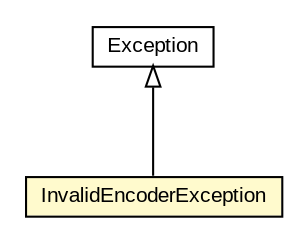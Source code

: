 #!/usr/local/bin/dot
#
# Class diagram 
# Generated by UMLGraph version 5.3 (http://www.umlgraph.org/)
#

digraph G {
	edge [fontname="arial",fontsize=10,labelfontname="arial",labelfontsize=10];
	node [fontname="arial",fontsize=10,shape=plaintext];
	nodesep=0.25;
	ranksep=0.5;
	// context.arch.comm.language.InvalidEncoderException
	c44041 [label=<<table title="context.arch.comm.language.InvalidEncoderException" border="0" cellborder="1" cellspacing="0" cellpadding="2" port="p" bgcolor="lemonChiffon" href="./InvalidEncoderException.html">
		<tr><td><table border="0" cellspacing="0" cellpadding="1">
<tr><td align="center" balign="center"> InvalidEncoderException </td></tr>
		</table></td></tr>
		</table>>, fontname="arial", fontcolor="black", fontsize=10.0];
	//context.arch.comm.language.InvalidEncoderException extends java.lang.Exception
	c44359:p -> c44041:p [dir=back,arrowtail=empty];
	// java.lang.Exception
	c44359 [label=<<table title="java.lang.Exception" border="0" cellborder="1" cellspacing="0" cellpadding="2" port="p" href="http://java.sun.com/j2se/1.4.2/docs/api/java/lang/Exception.html">
		<tr><td><table border="0" cellspacing="0" cellpadding="1">
<tr><td align="center" balign="center"> Exception </td></tr>
		</table></td></tr>
		</table>>, fontname="arial", fontcolor="black", fontsize=10.0];
}

